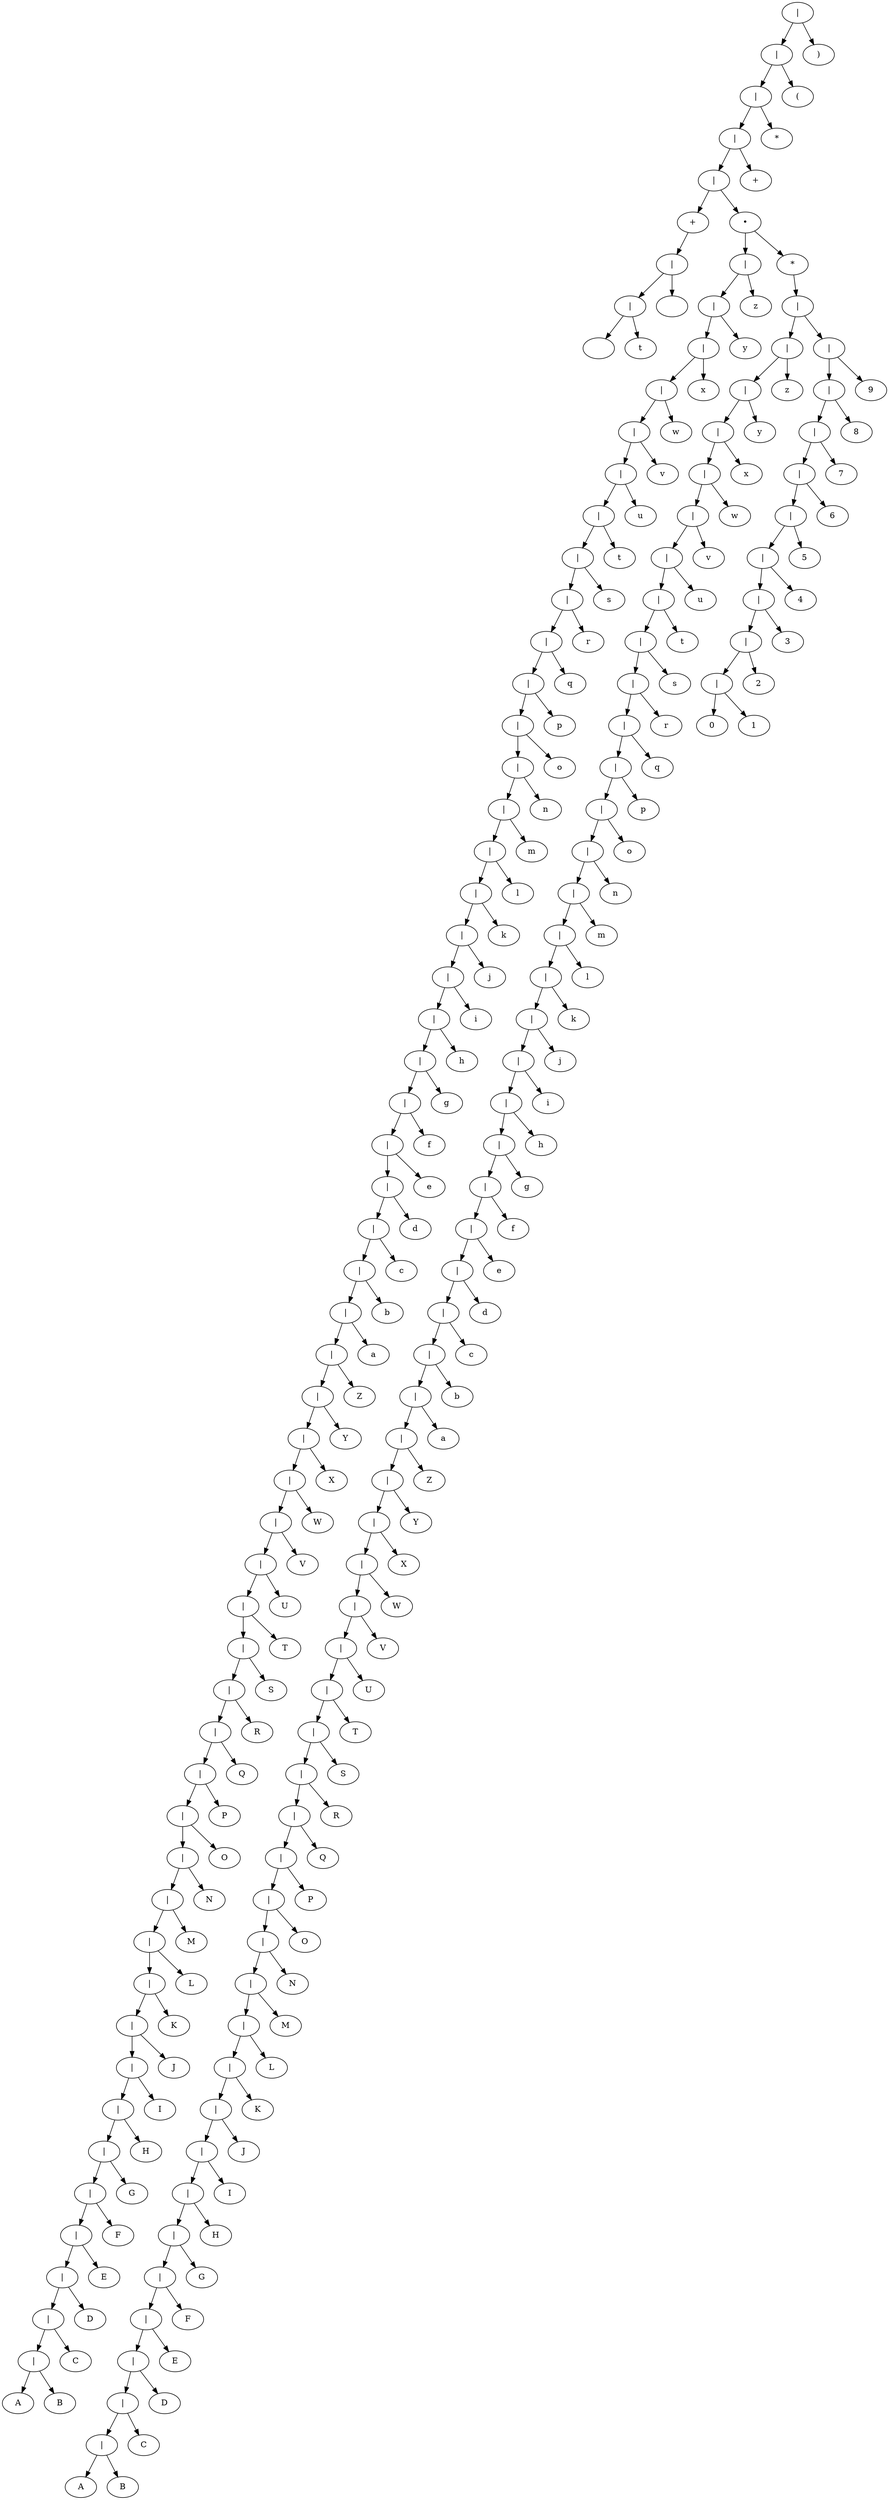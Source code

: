 digraph {
	2330008758320 [label="|"]
	2330008758320 -> 2330008758128
	2330008758128 [label="|"]
	2330008758128 -> 2330008757936
	2330008757936 [label="|"]
	2330008757936 -> 2330008757744
	2330008757744 [label="|"]
	2330008757744 -> 2330008757552
	2330008757552 [label="|"]
	2330008757552 -> 2330008653584
	2330008653584 [label="+"]
	2330008653584 -> 2330008653488
	2330008653488 [label="|"]
	2330008653488 -> 2330006061696
	2330006061696 [label="|"]
	2330006061696 -> 2330006061600
	2330006061600 [label=" "]
	2330006061696 -> 2330006061840
	2330006061840 [label="\t"]
	2330008653488 -> 2330008653440
	2330008653440 [label="\n"]
	2330008757552 -> 2330008757456
	2330008757456 [label="•"]
	2330008757456 -> 2330008663472
	2330008663472 [label="|"]
	2330008663472 -> 2330008663280
	2330008663280 [label="|"]
	2330008663280 -> 2330008663088
	2330008663088 [label="|"]
	2330008663088 -> 2330008662896
	2330008662896 [label="|"]
	2330008662896 -> 2330008662704
	2330008662704 [label="|"]
	2330008662704 -> 2330008662512
	2330008662512 [label="|"]
	2330008662512 -> 2330008662320
	2330008662320 [label="|"]
	2330008662320 -> 2330008662128
	2330008662128 [label="|"]
	2330008662128 -> 2330008661936
	2330008661936 [label="|"]
	2330008661936 -> 2330008661744
	2330008661744 [label="|"]
	2330008661744 -> 2330008661552
	2330008661552 [label="|"]
	2330008661552 -> 2330008661360
	2330008661360 [label="|"]
	2330008661360 -> 2330008661168
	2330008661168 [label="|"]
	2330008661168 -> 2330008660976
	2330008660976 [label="|"]
	2330008660976 -> 2330008660784
	2330008660784 [label="|"]
	2330008660784 -> 2330008660592
	2330008660592 [label="|"]
	2330008660592 -> 2330008660400
	2330008660400 [label="|"]
	2330008660400 -> 2330008660208
	2330008660208 [label="|"]
	2330008660208 -> 2330008660016
	2330008660016 [label="|"]
	2330008660016 -> 2330008659824
	2330008659824 [label="|"]
	2330008659824 -> 2330008659632
	2330008659632 [label="|"]
	2330008659632 -> 2330008659440
	2330008659440 [label="|"]
	2330008659440 -> 2330008659248
	2330008659248 [label="|"]
	2330008659248 -> 2330008659056
	2330008659056 [label="|"]
	2330008659056 -> 2330008658864
	2330008658864 [label="|"]
	2330008658864 -> 2330008658672
	2330008658672 [label="|"]
	2330008658672 -> 2330008658480
	2330008658480 [label="|"]
	2330008658480 -> 2330008658288
	2330008658288 [label="|"]
	2330008658288 -> 2330008658096
	2330008658096 [label="|"]
	2330008658096 -> 2330008657904
	2330008657904 [label="|"]
	2330008657904 -> 2330008657712
	2330008657712 [label="|"]
	2330008657712 -> 2330008657520
	2330008657520 [label="|"]
	2330008657520 -> 2330008657328
	2330008657328 [label="|"]
	2330008657328 -> 2330008657136
	2330008657136 [label="|"]
	2330008657136 -> 2330008656944
	2330008656944 [label="|"]
	2330008656944 -> 2330008656752
	2330008656752 [label="|"]
	2330008656752 -> 2330008656560
	2330008656560 [label="|"]
	2330008656560 -> 2330008656368
	2330008656368 [label="|"]
	2330008656368 -> 2330008656176
	2330008656176 [label="|"]
	2330008656176 -> 2330008655984
	2330008655984 [label="|"]
	2330008655984 -> 2330008655792
	2330008655792 [label="|"]
	2330008655792 -> 2330008655600
	2330008655600 [label="|"]
	2330008655600 -> 2330008655408
	2330008655408 [label="|"]
	2330008655408 -> 2330008655216
	2330008655216 [label="|"]
	2330008655216 -> 2330008655024
	2330008655024 [label="|"]
	2330008655024 -> 2330008654832
	2330008654832 [label="|"]
	2330008654832 -> 2330008654640
	2330008654640 [label="|"]
	2330008654640 -> 2330008654448
	2330008654448 [label="|"]
	2330008654448 -> 2330008654256
	2330008654256 [label="|"]
	2330008654256 -> 2330008654064
	2330008654064 [label="|"]
	2330008654064 -> 2330008653872
	2330008653872 [label="|"]
	2330008653872 -> 2330008653680
	2330008653680 [label=A]
	2330008653872 -> 2330008653776
	2330008653776 [label=B]
	2330008654064 -> 2330008653968
	2330008653968 [label=C]
	2330008654256 -> 2330008654160
	2330008654160 [label=D]
	2330008654448 -> 2330008654352
	2330008654352 [label=E]
	2330008654640 -> 2330008654544
	2330008654544 [label=F]
	2330008654832 -> 2330008654736
	2330008654736 [label=G]
	2330008655024 -> 2330008654928
	2330008654928 [label=H]
	2330008655216 -> 2330008655120
	2330008655120 [label=I]
	2330008655408 -> 2330008655312
	2330008655312 [label=J]
	2330008655600 -> 2330008655504
	2330008655504 [label=K]
	2330008655792 -> 2330008655696
	2330008655696 [label=L]
	2330008655984 -> 2330008655888
	2330008655888 [label=M]
	2330008656176 -> 2330008656080
	2330008656080 [label=N]
	2330008656368 -> 2330008656272
	2330008656272 [label=O]
	2330008656560 -> 2330008656464
	2330008656464 [label=P]
	2330008656752 -> 2330008656656
	2330008656656 [label=Q]
	2330008656944 -> 2330008656848
	2330008656848 [label=R]
	2330008657136 -> 2330008657040
	2330008657040 [label=S]
	2330008657328 -> 2330008657232
	2330008657232 [label=T]
	2330008657520 -> 2330008657424
	2330008657424 [label=U]
	2330008657712 -> 2330008657616
	2330008657616 [label=V]
	2330008657904 -> 2330008657808
	2330008657808 [label=W]
	2330008658096 -> 2330008658000
	2330008658000 [label=X]
	2330008658288 -> 2330008658192
	2330008658192 [label=Y]
	2330008658480 -> 2330008658384
	2330008658384 [label=Z]
	2330008658672 -> 2330008658576
	2330008658576 [label=a]
	2330008658864 -> 2330008658768
	2330008658768 [label=b]
	2330008659056 -> 2330008658960
	2330008658960 [label=c]
	2330008659248 -> 2330008659152
	2330008659152 [label=d]
	2330008659440 -> 2330008659344
	2330008659344 [label=e]
	2330008659632 -> 2330008659536
	2330008659536 [label=f]
	2330008659824 -> 2330008659728
	2330008659728 [label=g]
	2330008660016 -> 2330008659920
	2330008659920 [label=h]
	2330008660208 -> 2330008660112
	2330008660112 [label=i]
	2330008660400 -> 2330008660304
	2330008660304 [label=j]
	2330008660592 -> 2330008660496
	2330008660496 [label=k]
	2330008660784 -> 2330008660688
	2330008660688 [label=l]
	2330008660976 -> 2330008660880
	2330008660880 [label=m]
	2330008661168 -> 2330008661072
	2330008661072 [label=n]
	2330008661360 -> 2330008661264
	2330008661264 [label=o]
	2330008661552 -> 2330008661456
	2330008661456 [label=p]
	2330008661744 -> 2330008661648
	2330008661648 [label=q]
	2330008661936 -> 2330008661840
	2330008661840 [label=r]
	2330008662128 -> 2330008662032
	2330008662032 [label=s]
	2330008662320 -> 2330008662224
	2330008662224 [label=t]
	2330008662512 -> 2330008662416
	2330008662416 [label=u]
	2330008662704 -> 2330008662608
	2330008662608 [label=v]
	2330008662896 -> 2330008662800
	2330008662800 [label=w]
	2330008663088 -> 2330008662992
	2330008662992 [label=x]
	2330008663280 -> 2330008663184
	2330008663184 [label=y]
	2330008663472 -> 2330008663376
	2330008663376 [label=z]
	2330008757456 -> 2330008757360
	2330008757360 [label="*"]
	2330008757360 -> 2330008757264
	2330008757264 [label="|"]
	2330008757264 -> 2330008755344
	2330008755344 [label="|"]
	2330008755344 -> 2330008755152
	2330008755152 [label="|"]
	2330008755152 -> 2330008754960
	2330008754960 [label="|"]
	2330008754960 -> 2330008754768
	2330008754768 [label="|"]
	2330008754768 -> 2330008754576
	2330008754576 [label="|"]
	2330008754576 -> 2330008754384
	2330008754384 [label="|"]
	2330008754384 -> 2330008754192
	2330008754192 [label="|"]
	2330008754192 -> 2330008754000
	2330008754000 [label="|"]
	2330008754000 -> 2330008753808
	2330008753808 [label="|"]
	2330008753808 -> 2330008753616
	2330008753616 [label="|"]
	2330008753616 -> 2330008753424
	2330008753424 [label="|"]
	2330008753424 -> 2330008753232
	2330008753232 [label="|"]
	2330008753232 -> 2330008753040
	2330008753040 [label="|"]
	2330008753040 -> 2330008752848
	2330008752848 [label="|"]
	2330008752848 -> 2330008752656
	2330008752656 [label="|"]
	2330008752656 -> 2330008752464
	2330008752464 [label="|"]
	2330008752464 -> 2330008752272
	2330008752272 [label="|"]
	2330008752272 -> 2330008752080
	2330008752080 [label="|"]
	2330008752080 -> 2330008751888
	2330008751888 [label="|"]
	2330008751888 -> 2330008751696
	2330008751696 [label="|"]
	2330008751696 -> 2330008751504
	2330008751504 [label="|"]
	2330008751504 -> 2330008751312
	2330008751312 [label="|"]
	2330008751312 -> 2330008751120
	2330008751120 [label="|"]
	2330008751120 -> 2330008750928
	2330008750928 [label="|"]
	2330008750928 -> 2330008750736
	2330008750736 [label="|"]
	2330008750736 -> 2330008750544
	2330008750544 [label="|"]
	2330008750544 -> 2330008750352
	2330008750352 [label="|"]
	2330008750352 -> 2330008750160
	2330008750160 [label="|"]
	2330008750160 -> 2330008749968
	2330008749968 [label="|"]
	2330008749968 -> 2330008749776
	2330008749776 [label="|"]
	2330008749776 -> 2330008749584
	2330008749584 [label="|"]
	2330008749584 -> 2330008749392
	2330008749392 [label="|"]
	2330008749392 -> 2330008749200
	2330008749200 [label="|"]
	2330008749200 -> 2330008749008
	2330008749008 [label="|"]
	2330008749008 -> 2330008748816
	2330008748816 [label="|"]
	2330008748816 -> 2330008748624
	2330008748624 [label="|"]
	2330008748624 -> 2330008748432
	2330008748432 [label="|"]
	2330008748432 -> 2330008748240
	2330008748240 [label="|"]
	2330008748240 -> 2330008666064
	2330008666064 [label="|"]
	2330008666064 -> 2330008665872
	2330008665872 [label="|"]
	2330008665872 -> 2330008665680
	2330008665680 [label="|"]
	2330008665680 -> 2330008665488
	2330008665488 [label="|"]
	2330008665488 -> 2330008665296
	2330008665296 [label="|"]
	2330008665296 -> 2330008665104
	2330008665104 [label="|"]
	2330008665104 -> 2330008664912
	2330008664912 [label="|"]
	2330008664912 -> 2330008664720
	2330008664720 [label="|"]
	2330008664720 -> 2330008664528
	2330008664528 [label="|"]
	2330008664528 -> 2330008664336
	2330008664336 [label="|"]
	2330008664336 -> 2330008664144
	2330008664144 [label="|"]
	2330008664144 -> 2330008663952
	2330008663952 [label="|"]
	2330008663952 -> 2330008663760
	2330008663760 [label="|"]
	2330008663760 -> 2330008663568
	2330008663568 [label=A]
	2330008663760 -> 2330008663664
	2330008663664 [label=B]
	2330008663952 -> 2330008663856
	2330008663856 [label=C]
	2330008664144 -> 2330008664048
	2330008664048 [label=D]
	2330008664336 -> 2330008664240
	2330008664240 [label=E]
	2330008664528 -> 2330008664432
	2330008664432 [label=F]
	2330008664720 -> 2330008664624
	2330008664624 [label=G]
	2330008664912 -> 2330008664816
	2330008664816 [label=H]
	2330008665104 -> 2330008665008
	2330008665008 [label=I]
	2330008665296 -> 2330008665200
	2330008665200 [label=J]
	2330008665488 -> 2330008665392
	2330008665392 [label=K]
	2330008665680 -> 2330008665584
	2330008665584 [label=L]
	2330008665872 -> 2330008665776
	2330008665776 [label=M]
	2330008666064 -> 2330008665968
	2330008665968 [label=N]
	2330008748240 -> 2330008748144
	2330008748144 [label=O]
	2330008748432 -> 2330008748336
	2330008748336 [label=P]
	2330008748624 -> 2330008748528
	2330008748528 [label=Q]
	2330008748816 -> 2330008748720
	2330008748720 [label=R]
	2330008749008 -> 2330008748912
	2330008748912 [label=S]
	2330008749200 -> 2330008749104
	2330008749104 [label=T]
	2330008749392 -> 2330008749296
	2330008749296 [label=U]
	2330008749584 -> 2330008749488
	2330008749488 [label=V]
	2330008749776 -> 2330008749680
	2330008749680 [label=W]
	2330008749968 -> 2330008749872
	2330008749872 [label=X]
	2330008750160 -> 2330008750064
	2330008750064 [label=Y]
	2330008750352 -> 2330008750256
	2330008750256 [label=Z]
	2330008750544 -> 2330008750448
	2330008750448 [label=a]
	2330008750736 -> 2330008750640
	2330008750640 [label=b]
	2330008750928 -> 2330008750832
	2330008750832 [label=c]
	2330008751120 -> 2330008751024
	2330008751024 [label=d]
	2330008751312 -> 2330008751216
	2330008751216 [label=e]
	2330008751504 -> 2330008751408
	2330008751408 [label=f]
	2330008751696 -> 2330008751600
	2330008751600 [label=g]
	2330008751888 -> 2330008751792
	2330008751792 [label=h]
	2330008752080 -> 2330008751984
	2330008751984 [label=i]
	2330008752272 -> 2330008752176
	2330008752176 [label=j]
	2330008752464 -> 2330008752368
	2330008752368 [label=k]
	2330008752656 -> 2330008752560
	2330008752560 [label=l]
	2330008752848 -> 2330008752752
	2330008752752 [label=m]
	2330008753040 -> 2330008752944
	2330008752944 [label=n]
	2330008753232 -> 2330008753136
	2330008753136 [label=o]
	2330008753424 -> 2330008753328
	2330008753328 [label=p]
	2330008753616 -> 2330008753520
	2330008753520 [label=q]
	2330008753808 -> 2330008753712
	2330008753712 [label=r]
	2330008754000 -> 2330008753904
	2330008753904 [label=s]
	2330008754192 -> 2330008754096
	2330008754096 [label=t]
	2330008754384 -> 2330008754288
	2330008754288 [label=u]
	2330008754576 -> 2330008754480
	2330008754480 [label=v]
	2330008754768 -> 2330008754672
	2330008754672 [label=w]
	2330008754960 -> 2330008754864
	2330008754864 [label=x]
	2330008755152 -> 2330008755056
	2330008755056 [label=y]
	2330008755344 -> 2330008755248
	2330008755248 [label=z]
	2330008757264 -> 2330008757168
	2330008757168 [label="|"]
	2330008757168 -> 2330008756976
	2330008756976 [label="|"]
	2330008756976 -> 2330008756784
	2330008756784 [label="|"]
	2330008756784 -> 2330008756592
	2330008756592 [label="|"]
	2330008756592 -> 2330008756400
	2330008756400 [label="|"]
	2330008756400 -> 2330008756208
	2330008756208 [label="|"]
	2330008756208 -> 2330008756016
	2330008756016 [label="|"]
	2330008756016 -> 2330008755824
	2330008755824 [label="|"]
	2330008755824 -> 2330008755632
	2330008755632 [label="|"]
	2330008755632 -> 2330008755440
	2330008755440 [label=0]
	2330008755632 -> 2330008755536
	2330008755536 [label=1]
	2330008755824 -> 2330008755728
	2330008755728 [label=2]
	2330008756016 -> 2330008755920
	2330008755920 [label=3]
	2330008756208 -> 2330008756112
	2330008756112 [label=4]
	2330008756400 -> 2330008756304
	2330008756304 [label=5]
	2330008756592 -> 2330008756496
	2330008756496 [label=6]
	2330008756784 -> 2330008756688
	2330008756688 [label=7]
	2330008756976 -> 2330008756880
	2330008756880 [label=8]
	2330008757168 -> 2330008757072
	2330008757072 [label=9]
	2330008757744 -> 2330008757648
	2330008757648 [label="+"]
	2330008757936 -> 2330008757840
	2330008757840 [label="*"]
	2330008758128 -> 2330008758032
	2330008758032 [label="("]
	2330008758320 -> 2330008758224
	2330008758224 [label=")"]
}
